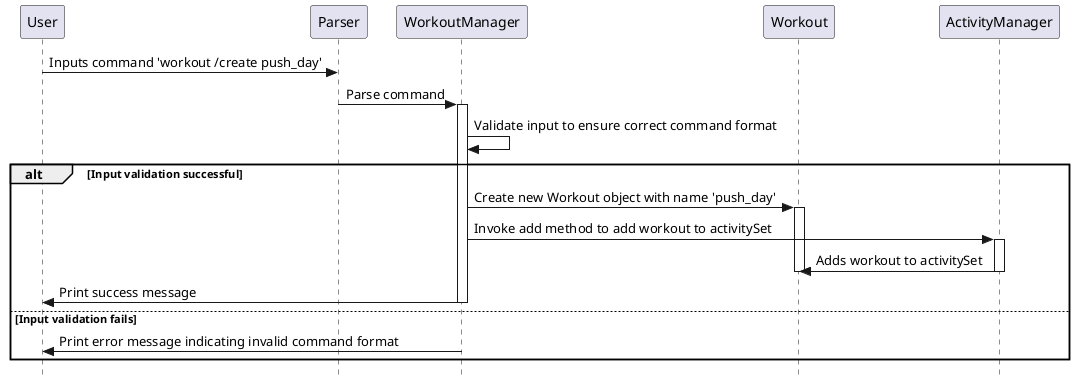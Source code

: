 @startuml SequenceDiagram

skinparam classAttributeIconSize 0
skinparam style strictuml
participant User
participant Parser
participant WorkoutManager
participant Workout
participant ActivityManager

User -> Parser: Inputs command 'workout /create push_day'
Parser -> WorkoutManager: Parse command
activate WorkoutManager
WorkoutManager -> WorkoutManager: Validate input to ensure correct command format
alt Input validation successful
    WorkoutManager -> Workout: Create new Workout object with name 'push_day'
    activate Workout
    WorkoutManager -> ActivityManager: Invoke add method to add workout to activitySet
    activate ActivityManager
    ActivityManager -> Workout: Adds workout to activitySet
    deactivate ActivityManager
    deactivate Workout
    WorkoutManager -> User: Print success message
    deactivate WorkoutManager
else Input validation fails
    WorkoutManager -> User: Print error message indicating invalid command format
end

@enduml
